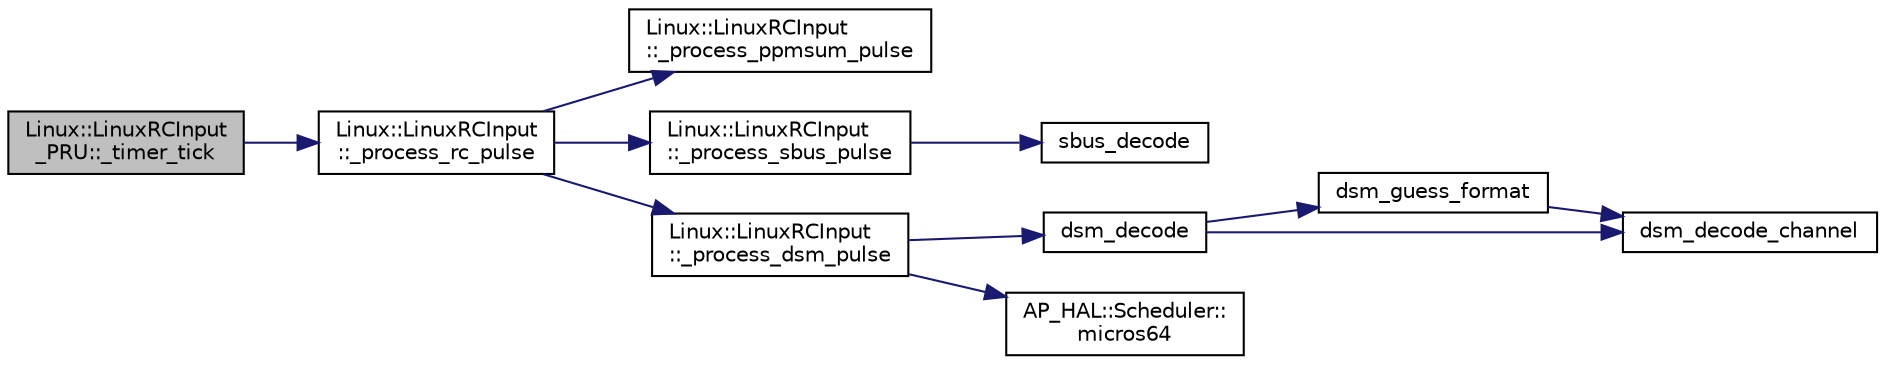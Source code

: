 digraph "Linux::LinuxRCInput_PRU::_timer_tick"
{
 // INTERACTIVE_SVG=YES
  edge [fontname="Helvetica",fontsize="10",labelfontname="Helvetica",labelfontsize="10"];
  node [fontname="Helvetica",fontsize="10",shape=record];
  rankdir="LR";
  Node1 [label="Linux::LinuxRCInput\l_PRU::_timer_tick",height=0.2,width=0.4,color="black", fillcolor="grey75", style="filled" fontcolor="black"];
  Node1 -> Node2 [color="midnightblue",fontsize="10",style="solid",fontname="Helvetica"];
  Node2 [label="Linux::LinuxRCInput\l::_process_rc_pulse",height=0.2,width=0.4,color="black", fillcolor="white", style="filled",URL="$classLinux_1_1LinuxRCInput.html#a4c7b9d3b8575c8ccd3c17b696d4ee32e"];
  Node2 -> Node3 [color="midnightblue",fontsize="10",style="solid",fontname="Helvetica"];
  Node3 [label="Linux::LinuxRCInput\l::_process_ppmsum_pulse",height=0.2,width=0.4,color="black", fillcolor="white", style="filled",URL="$classLinux_1_1LinuxRCInput.html#a91638c76f0db375f224720c93fb7a027"];
  Node2 -> Node4 [color="midnightblue",fontsize="10",style="solid",fontname="Helvetica"];
  Node4 [label="Linux::LinuxRCInput\l::_process_sbus_pulse",height=0.2,width=0.4,color="black", fillcolor="white", style="filled",URL="$classLinux_1_1LinuxRCInput.html#a813daca043cb989ce6e6ae306356c812"];
  Node4 -> Node5 [color="midnightblue",fontsize="10",style="solid",fontname="Helvetica"];
  Node5 [label="sbus_decode",height=0.2,width=0.4,color="black", fillcolor="white", style="filled",URL="$sbus_8cpp.html#ae8ff4d6576477166a18b6d229030f21e"];
  Node2 -> Node6 [color="midnightblue",fontsize="10",style="solid",fontname="Helvetica"];
  Node6 [label="Linux::LinuxRCInput\l::_process_dsm_pulse",height=0.2,width=0.4,color="black", fillcolor="white", style="filled",URL="$classLinux_1_1LinuxRCInput.html#aca15a09ff68965606c20a93cf1c752f8"];
  Node6 -> Node7 [color="midnightblue",fontsize="10",style="solid",fontname="Helvetica"];
  Node7 [label="dsm_decode",height=0.2,width=0.4,color="black", fillcolor="white", style="filled",URL="$dsm_8cpp.html#a7b7c65c600dd4eacc1eb714df3621192"];
  Node7 -> Node8 [color="midnightblue",fontsize="10",style="solid",fontname="Helvetica"];
  Node8 [label="dsm_guess_format",height=0.2,width=0.4,color="black", fillcolor="white", style="filled",URL="$dsm_8cpp.html#ac4b7f20336ae87e6426bfd94be23bb37"];
  Node8 -> Node9 [color="midnightblue",fontsize="10",style="solid",fontname="Helvetica"];
  Node9 [label="dsm_decode_channel",height=0.2,width=0.4,color="black", fillcolor="white", style="filled",URL="$dsm_8cpp.html#a155e9a9889d2e342ea3bf13aaaa4458d"];
  Node7 -> Node9 [color="midnightblue",fontsize="10",style="solid",fontname="Helvetica"];
  Node6 -> Node10 [color="midnightblue",fontsize="10",style="solid",fontname="Helvetica"];
  Node10 [label="AP_HAL::Scheduler::\lmicros64",height=0.2,width=0.4,color="black", fillcolor="white", style="filled",URL="$classAP__HAL_1_1Scheduler.html#acfe178fdca7f8d9b22a939b3aac1a84f"];
}

